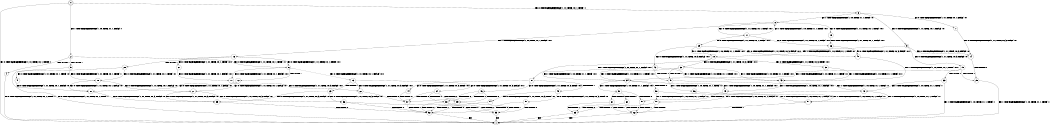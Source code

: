 digraph BCG {
size = "7, 10.5";
center = TRUE;
node [shape = circle];
0 [peripheries = 2];
0 -> 1 [label = "EX !0 !ATOMIC_EXCH_BRANCH (1, +1, TRUE, +0, 1, TRUE) !::"];
0 -> 2 [label = "EX !1 !ATOMIC_EXCH_BRANCH (1, +0, TRUE, +1, 1, FALSE) !::"];
0 -> 3 [label = "EX !0 !ATOMIC_EXCH_BRANCH (1, +1, TRUE, +0, 1, TRUE) !::"];
2 -> 4 [label = "TERMINATE !1"];
2 -> 5 [label = "TERMINATE !1"];
2 -> 6 [label = "EX !0 !ATOMIC_EXCH_BRANCH (1, +1, TRUE, +0, 1, TRUE) !:1:"];
3 -> 7 [label = "EX !0 !ATOMIC_EXCH_BRANCH (1, +1, TRUE, +0, 1, FALSE) !:0:"];
3 -> 8 [label = "EX !1 !ATOMIC_EXCH_BRANCH (1, +0, TRUE, +1, 1, TRUE) !:0:"];
3 -> 9 [label = "EX !0 !ATOMIC_EXCH_BRANCH (1, +1, TRUE, +0, 1, FALSE) !:0:"];
4 -> 1 [label = "EX !0 !ATOMIC_EXCH_BRANCH (1, +1, TRUE, +0, 1, TRUE) !::"];
5 -> 1 [label = "EX !0 !ATOMIC_EXCH_BRANCH (1, +1, TRUE, +0, 1, TRUE) !::"];
5 -> 10 [label = "EX !0 !ATOMIC_EXCH_BRANCH (1, +1, TRUE, +0, 1, TRUE) !::"];
6 -> 11 [label = "EX !0 !ATOMIC_EXCH_BRANCH (1, +1, TRUE, +0, 1, FALSE) !:0:1:"];
6 -> 12 [label = "TERMINATE !1"];
6 -> 13 [label = "EX !0 !ATOMIC_EXCH_BRANCH (1, +1, TRUE, +0, 1, FALSE) !:0:1:"];
7 -> 14 [label = "EX !0 !ATOMIC_EXCH_BRANCH (1, +1, TRUE, +0, 3, FALSE) !:0:"];
8 -> 15 [label = "EX !0 !ATOMIC_EXCH_BRANCH (1, +1, TRUE, +0, 1, TRUE) !:0:1:"];
8 -> 16 [label = "EX !1 !ATOMIC_EXCH_BRANCH (1, +0, TRUE, +1, 1, FALSE) !:0:1:"];
8 -> 17 [label = "EX !0 !ATOMIC_EXCH_BRANCH (1, +1, TRUE, +0, 1, TRUE) !:0:1:"];
9 -> 14 [label = "EX !0 !ATOMIC_EXCH_BRANCH (1, +1, TRUE, +0, 3, FALSE) !:0:"];
9 -> 18 [label = "EX !1 !ATOMIC_EXCH_BRANCH (1, +0, TRUE, +1, 1, TRUE) !:0:"];
9 -> 19 [label = "EX !0 !ATOMIC_EXCH_BRANCH (1, +1, TRUE, +0, 3, FALSE) !:0:"];
10 -> 20 [label = "EX !0 !ATOMIC_EXCH_BRANCH (1, +1, TRUE, +0, 1, FALSE) !:0:"];
10 -> 21 [label = "EX !0 !ATOMIC_EXCH_BRANCH (1, +1, TRUE, +0, 1, FALSE) !:0:"];
11 -> 22 [label = "EX !0 !ATOMIC_EXCH_BRANCH (1, +1, TRUE, +0, 3, FALSE) !:0:1:"];
12 -> 20 [label = "EX !0 !ATOMIC_EXCH_BRANCH (1, +1, TRUE, +0, 1, FALSE) !:0:"];
12 -> 21 [label = "EX !0 !ATOMIC_EXCH_BRANCH (1, +1, TRUE, +0, 1, FALSE) !:0:"];
13 -> 22 [label = "EX !0 !ATOMIC_EXCH_BRANCH (1, +1, TRUE, +0, 3, FALSE) !:0:1:"];
13 -> 23 [label = "TERMINATE !1"];
13 -> 24 [label = "EX !0 !ATOMIC_EXCH_BRANCH (1, +1, TRUE, +0, 3, FALSE) !:0:1:"];
14 -> 25 [label = "TERMINATE !0"];
15 -> 26 [label = "EX !0 !ATOMIC_EXCH_BRANCH (1, +1, TRUE, +0, 1, FALSE) !:0:1:"];
16 -> 27 [label = "EX !0 !ATOMIC_EXCH_BRANCH (1, +1, TRUE, +0, 1, TRUE) !:0:1:"];
16 -> 28 [label = "TERMINATE !1"];
16 -> 6 [label = "EX !0 !ATOMIC_EXCH_BRANCH (1, +1, TRUE, +0, 1, TRUE) !:0:1:"];
17 -> 26 [label = "EX !0 !ATOMIC_EXCH_BRANCH (1, +1, TRUE, +0, 1, FALSE) !:0:1:"];
17 -> 8 [label = "EX !1 !ATOMIC_EXCH_BRANCH (1, +0, TRUE, +1, 1, TRUE) !:0:1:"];
17 -> 29 [label = "EX !0 !ATOMIC_EXCH_BRANCH (1, +1, TRUE, +0, 1, FALSE) !:0:1:"];
18 -> 30 [label = "EX !0 !ATOMIC_EXCH_BRANCH (1, +1, TRUE, +0, 3, TRUE) !:0:1:"];
18 -> 31 [label = "EX !1 !ATOMIC_EXCH_BRANCH (1, +0, TRUE, +1, 1, FALSE) !:0:1:"];
18 -> 32 [label = "EX !0 !ATOMIC_EXCH_BRANCH (1, +1, TRUE, +0, 3, TRUE) !:0:1:"];
19 -> 25 [label = "TERMINATE !0"];
19 -> 33 [label = "TERMINATE !0"];
19 -> 34 [label = "EX !1 !ATOMIC_EXCH_BRANCH (1, +0, TRUE, +1, 1, TRUE) !:0:"];
20 -> 35 [label = "EX !0 !ATOMIC_EXCH_BRANCH (1, +1, TRUE, +0, 3, FALSE) !:0:"];
21 -> 35 [label = "EX !0 !ATOMIC_EXCH_BRANCH (1, +1, TRUE, +0, 3, FALSE) !:0:"];
21 -> 36 [label = "EX !0 !ATOMIC_EXCH_BRANCH (1, +1, TRUE, +0, 3, FALSE) !:0:"];
22 -> 37 [label = "TERMINATE !0"];
23 -> 35 [label = "EX !0 !ATOMIC_EXCH_BRANCH (1, +1, TRUE, +0, 3, FALSE) !:0:"];
23 -> 36 [label = "EX !0 !ATOMIC_EXCH_BRANCH (1, +1, TRUE, +0, 3, FALSE) !:0:"];
24 -> 37 [label = "TERMINATE !0"];
24 -> 38 [label = "TERMINATE !1"];
24 -> 39 [label = "TERMINATE !0"];
25 -> 1 [label = "EX !1 !ATOMIC_EXCH_BRANCH (1, +0, TRUE, +1, 1, TRUE) !::"];
26 -> 40 [label = "EX !0 !ATOMIC_EXCH_BRANCH (1, +1, TRUE, +0, 3, FALSE) !:0:1:"];
27 -> 11 [label = "EX !0 !ATOMIC_EXCH_BRANCH (1, +1, TRUE, +0, 1, FALSE) !:0:1:"];
28 -> 41 [label = "EX !0 !ATOMIC_EXCH_BRANCH (1, +1, TRUE, +0, 1, TRUE) !:0:"];
28 -> 10 [label = "EX !0 !ATOMIC_EXCH_BRANCH (1, +1, TRUE, +0, 1, TRUE) !:0:"];
29 -> 40 [label = "EX !0 !ATOMIC_EXCH_BRANCH (1, +1, TRUE, +0, 3, FALSE) !:0:1:"];
29 -> 18 [label = "EX !1 !ATOMIC_EXCH_BRANCH (1, +0, TRUE, +1, 1, TRUE) !:0:1:"];
29 -> 42 [label = "EX !0 !ATOMIC_EXCH_BRANCH (1, +1, TRUE, +0, 3, FALSE) !:0:1:"];
30 -> 43 [label = "EX !1 !ATOMIC_EXCH_BRANCH (1, +0, TRUE, +1, 1, TRUE) !:0:1:"];
31 -> 44 [label = "EX !0 !ATOMIC_EXCH_BRANCH (1, +1, TRUE, +0, 3, TRUE) !:0:1:"];
31 -> 45 [label = "TERMINATE !1"];
31 -> 46 [label = "EX !0 !ATOMIC_EXCH_BRANCH (1, +1, TRUE, +0, 3, TRUE) !:0:1:"];
32 -> 43 [label = "EX !1 !ATOMIC_EXCH_BRANCH (1, +0, TRUE, +1, 1, TRUE) !:0:1:"];
32 -> 47 [label = "TERMINATE !0"];
32 -> 34 [label = "EX !1 !ATOMIC_EXCH_BRANCH (1, +0, TRUE, +1, 1, TRUE) !:0:1:"];
33 -> 1 [label = "EX !1 !ATOMIC_EXCH_BRANCH (1, +0, TRUE, +1, 1, TRUE) !::"];
33 -> 48 [label = "EX !1 !ATOMIC_EXCH_BRANCH (1, +0, TRUE, +1, 1, TRUE) !::"];
34 -> 49 [label = "EX !1 !ATOMIC_EXCH_BRANCH (1, +0, TRUE, +1, 1, FALSE) !:0:1:"];
34 -> 50 [label = "TERMINATE !0"];
34 -> 51 [label = "EX !1 !ATOMIC_EXCH_BRANCH (1, +0, TRUE, +1, 1, FALSE) !:0:1:"];
35 -> 52 [label = "TERMINATE !0"];
36 -> 52 [label = "TERMINATE !0"];
36 -> 53 [label = "TERMINATE !0"];
37 -> 52 [label = "TERMINATE !1"];
38 -> 52 [label = "TERMINATE !0"];
38 -> 53 [label = "TERMINATE !0"];
39 -> 52 [label = "TERMINATE !1"];
39 -> 53 [label = "TERMINATE !1"];
40 -> 43 [label = "EX !1 !ATOMIC_EXCH_BRANCH (1, +0, TRUE, +1, 1, TRUE) !:0:1:"];
41 -> 20 [label = "EX !0 !ATOMIC_EXCH_BRANCH (1, +1, TRUE, +0, 1, FALSE) !:0:"];
42 -> 43 [label = "EX !1 !ATOMIC_EXCH_BRANCH (1, +0, TRUE, +1, 1, TRUE) !:0:1:"];
42 -> 47 [label = "TERMINATE !0"];
42 -> 34 [label = "EX !1 !ATOMIC_EXCH_BRANCH (1, +0, TRUE, +1, 1, TRUE) !:0:1:"];
43 -> 49 [label = "EX !1 !ATOMIC_EXCH_BRANCH (1, +0, TRUE, +1, 1, FALSE) !:0:1:"];
44 -> 37 [label = "TERMINATE !0"];
45 -> 54 [label = "EX !0 !ATOMIC_EXCH_BRANCH (1, +1, TRUE, +0, 3, TRUE) !:0:"];
45 -> 55 [label = "EX !0 !ATOMIC_EXCH_BRANCH (1, +1, TRUE, +0, 3, TRUE) !:0:"];
46 -> 37 [label = "TERMINATE !0"];
46 -> 38 [label = "TERMINATE !1"];
46 -> 39 [label = "TERMINATE !0"];
47 -> 56 [label = "EX !1 !ATOMIC_EXCH_BRANCH (1, +0, TRUE, +1, 1, TRUE) !:1:"];
47 -> 48 [label = "EX !1 !ATOMIC_EXCH_BRANCH (1, +0, TRUE, +1, 1, TRUE) !:1:"];
48 -> 57 [label = "EX !1 !ATOMIC_EXCH_BRANCH (1, +0, TRUE, +1, 1, FALSE) !:1:"];
48 -> 58 [label = "EX !1 !ATOMIC_EXCH_BRANCH (1, +0, TRUE, +1, 1, FALSE) !:1:"];
49 -> 59 [label = "TERMINATE !0"];
50 -> 57 [label = "EX !1 !ATOMIC_EXCH_BRANCH (1, +0, TRUE, +1, 1, FALSE) !:1:"];
50 -> 58 [label = "EX !1 !ATOMIC_EXCH_BRANCH (1, +0, TRUE, +1, 1, FALSE) !:1:"];
51 -> 59 [label = "TERMINATE !0"];
51 -> 60 [label = "TERMINATE !1"];
51 -> 61 [label = "TERMINATE !0"];
52 -> 1 [label = "exit"];
53 -> 1 [label = "exit"];
54 -> 52 [label = "TERMINATE !0"];
55 -> 52 [label = "TERMINATE !0"];
55 -> 53 [label = "TERMINATE !0"];
56 -> 57 [label = "EX !1 !ATOMIC_EXCH_BRANCH (1, +0, TRUE, +1, 1, FALSE) !:1:"];
57 -> 62 [label = "TERMINATE !1"];
58 -> 62 [label = "TERMINATE !1"];
58 -> 63 [label = "TERMINATE !1"];
59 -> 62 [label = "TERMINATE !1"];
60 -> 62 [label = "TERMINATE !0"];
60 -> 63 [label = "TERMINATE !0"];
61 -> 62 [label = "TERMINATE !1"];
61 -> 63 [label = "TERMINATE !1"];
62 -> 1 [label = "exit"];
63 -> 1 [label = "exit"];
}

